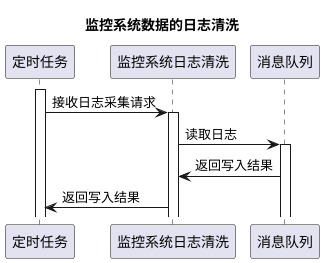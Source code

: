 @startuml
title 	监控系统数据的日志清洗


participant "定时任务" as A
participant "监控系统日志清洗" as B
participant "消息队列" as D


activate A


A   -> B:接收日志采集请求
activate B

B   -> D:读取日志
activate D

D -> B:返回写入结果
B -> A:返回写入结果

@enduml